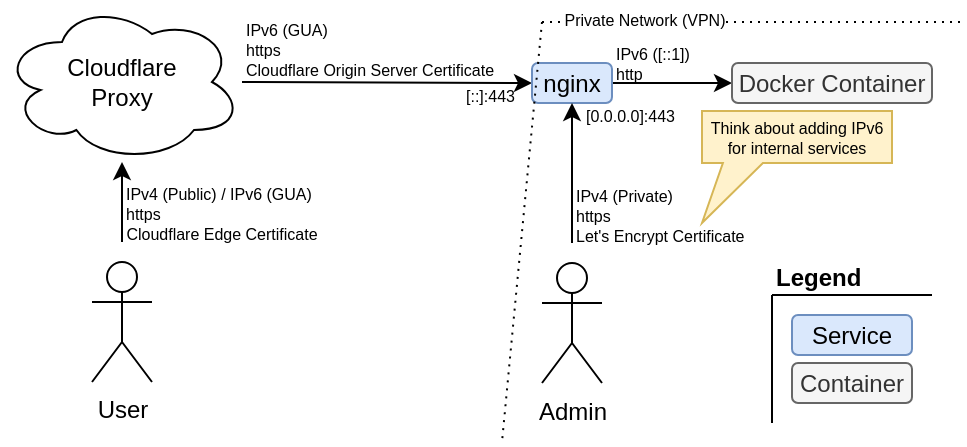 <mxfile version="17.4.2" type="device"><diagram id="eUxB8EkCr8-bxUSQbfwR" name="Page-1"><mxGraphModel dx="677" dy="416" grid="1" gridSize="10" guides="1" tooltips="1" connect="1" arrows="1" fold="1" page="1" pageScale="1" pageWidth="850" pageHeight="1100" math="0" shadow="0"><root><mxCell id="0"/><mxCell id="1" parent="0"/><mxCell id="pgXN5eZQ3YwnjoXOQLbK-1" value="Cloudflare&lt;br&gt;Proxy" style="ellipse;shape=cloud;whiteSpace=wrap;html=1;" parent="1" vertex="1"><mxGeometry x="160" y="40" width="120" height="80" as="geometry"/></mxCell><mxCell id="pgXN5eZQ3YwnjoXOQLbK-3" value="User" style="shape=umlActor;verticalLabelPosition=bottom;verticalAlign=top;html=1;outlineConnect=0;" parent="1" vertex="1"><mxGeometry x="205" y="170" width="30" height="60" as="geometry"/></mxCell><mxCell id="pgXN5eZQ3YwnjoXOQLbK-4" value="" style="endArrow=classic;html=1;rounded=0;" parent="1" edge="1"><mxGeometry width="50" height="50" relative="1" as="geometry"><mxPoint x="220" y="160" as="sourcePoint"/><mxPoint x="220" y="120" as="targetPoint"/></mxGeometry></mxCell><mxCell id="pgXN5eZQ3YwnjoXOQLbK-7" value="" style="endArrow=classic;html=1;rounded=0;entryX=0;entryY=0.5;entryDx=0;entryDy=0;" parent="1" edge="1" target="pgXN5eZQ3YwnjoXOQLbK-12"><mxGeometry x="-0.143" y="10" width="50" height="50" relative="1" as="geometry"><mxPoint x="280" y="80" as="sourcePoint"/><mxPoint x="420" y="80" as="targetPoint"/><mxPoint as="offset"/></mxGeometry></mxCell><mxCell id="pgXN5eZQ3YwnjoXOQLbK-8" value="&lt;font style=&quot;font-size: 8px&quot;&gt;&lt;br&gt;&lt;/font&gt;" style="text;html=1;strokeColor=none;fillColor=none;align=center;verticalAlign=middle;whiteSpace=wrap;rounded=0;dashed=1;" parent="1" vertex="1"><mxGeometry x="274" y="58" width="56" height="10" as="geometry"/></mxCell><mxCell id="pgXN5eZQ3YwnjoXOQLbK-9" value="&lt;font style=&quot;font-size: 8px&quot;&gt;IPv4 (Public) / IPv6 (GUA)&lt;/font&gt;" style="text;html=1;strokeColor=none;fillColor=none;align=left;verticalAlign=middle;whiteSpace=wrap;rounded=0;dashed=1;" parent="1" vertex="1"><mxGeometry x="220" y="130" width="100" height="10" as="geometry"/></mxCell><mxCell id="pgXN5eZQ3YwnjoXOQLbK-25" style="edgeStyle=orthogonalEdgeStyle;rounded=0;orthogonalLoop=1;jettySize=auto;html=1;exitX=1;exitY=0.5;exitDx=0;exitDy=0;entryX=0;entryY=0.5;entryDx=0;entryDy=0;fontSize=12;endArrow=classic;endFill=1;" parent="1" source="pgXN5eZQ3YwnjoXOQLbK-12" target="pgXN5eZQ3YwnjoXOQLbK-13" edge="1"><mxGeometry relative="1" as="geometry"><Array as="points"><mxPoint x="475" y="80.5"/></Array><mxPoint x="465" y="99.5" as="sourcePoint"/></mxGeometry></mxCell><mxCell id="pgXN5eZQ3YwnjoXOQLbK-12" value="&lt;font style=&quot;font-size: 12px&quot;&gt;nginx&lt;/font&gt;" style="rounded=1;whiteSpace=wrap;html=1;fontSize=10;fillColor=#dae8fc;strokeColor=#6c8ebf;" parent="1" vertex="1"><mxGeometry x="425" y="70.5" width="40" height="20" as="geometry"/></mxCell><mxCell id="pgXN5eZQ3YwnjoXOQLbK-13" value="&lt;font style=&quot;font-size: 12px&quot;&gt;Docker Container&lt;/font&gt;" style="rounded=1;whiteSpace=wrap;html=1;fontSize=10;fillColor=#f5f5f5;strokeColor=#666666;fontColor=#333333;" parent="1" vertex="1"><mxGeometry x="525" y="70.5" width="100" height="20" as="geometry"/></mxCell><mxCell id="pgXN5eZQ3YwnjoXOQLbK-14" value="&lt;font style=&quot;font-size: 8px&quot;&gt;[::]:443&lt;/font&gt;" style="text;html=1;strokeColor=none;fillColor=none;align=left;verticalAlign=middle;whiteSpace=wrap;rounded=0;dashed=1;" parent="1" vertex="1"><mxGeometry x="390" y="80.5" width="30" height="10" as="geometry"/></mxCell><mxCell id="pgXN5eZQ3YwnjoXOQLbK-16" value="&lt;font style=&quot;font-size: 12px&quot;&gt;Service&lt;/font&gt;" style="rounded=1;whiteSpace=wrap;html=1;fontSize=10;fillColor=#dae8fc;strokeColor=#6c8ebf;" parent="1" vertex="1"><mxGeometry x="555" y="196.5" width="60" height="20" as="geometry"/></mxCell><mxCell id="pgXN5eZQ3YwnjoXOQLbK-17" value="&lt;font style=&quot;font-size: 12px&quot;&gt;Container&lt;/font&gt;" style="rounded=1;whiteSpace=wrap;html=1;fontSize=10;fillColor=#f5f5f5;strokeColor=#666666;fontColor=#333333;" parent="1" vertex="1"><mxGeometry x="555" y="220.5" width="60" height="20" as="geometry"/></mxCell><mxCell id="pgXN5eZQ3YwnjoXOQLbK-19" value="&lt;b&gt;&lt;font style=&quot;font-size: 12px&quot;&gt;Legend&lt;/font&gt;&lt;/b&gt;" style="text;html=1;strokeColor=none;fillColor=none;align=left;verticalAlign=middle;whiteSpace=wrap;rounded=0;fontSize=8;" parent="1" vertex="1"><mxGeometry x="545" y="170.5" width="80" height="15" as="geometry"/></mxCell><mxCell id="pgXN5eZQ3YwnjoXOQLbK-28" value="" style="endArrow=none;html=1;rounded=0;fontSize=12;" parent="1" edge="1"><mxGeometry width="50" height="50" relative="1" as="geometry"><mxPoint x="545" y="186.5" as="sourcePoint"/><mxPoint x="625" y="186.5" as="targetPoint"/></mxGeometry></mxCell><mxCell id="pgXN5eZQ3YwnjoXOQLbK-29" value="" style="endArrow=none;html=1;rounded=0;fontSize=12;" parent="1" edge="1"><mxGeometry width="50" height="50" relative="1" as="geometry"><mxPoint x="545" y="186.5" as="sourcePoint"/><mxPoint x="545" y="250.5" as="targetPoint"/></mxGeometry></mxCell><mxCell id="HRvwCTfMsDU81oR3ztES-4" value="" style="endArrow=classic;html=1;rounded=0;entryX=0.5;entryY=1;entryDx=0;entryDy=0;align=center;" edge="1" parent="1" target="pgXN5eZQ3YwnjoXOQLbK-12"><mxGeometry x="0.143" y="-60" width="50" height="50" relative="1" as="geometry"><mxPoint x="445" y="160.5" as="sourcePoint"/><mxPoint x="435" y="90.5" as="targetPoint"/><mxPoint as="offset"/></mxGeometry></mxCell><mxCell id="HRvwCTfMsDU81oR3ztES-5" value="Admin" style="shape=umlActor;verticalLabelPosition=bottom;verticalAlign=top;html=1;outlineConnect=0;" vertex="1" parent="1"><mxGeometry x="430" y="170.5" width="30" height="60" as="geometry"/></mxCell><mxCell id="HRvwCTfMsDU81oR3ztES-6" value="&lt;font style=&quot;font-size: 8px&quot;&gt;https&lt;/font&gt;" style="text;html=1;strokeColor=none;fillColor=none;align=left;verticalAlign=middle;whiteSpace=wrap;rounded=0;dashed=1;" vertex="1" parent="1"><mxGeometry x="220" y="140" width="60" height="10" as="geometry"/></mxCell><mxCell id="HRvwCTfMsDU81oR3ztES-8" value="&lt;font style=&quot;font-size: 8px&quot;&gt;Cloudflare Edge Certificate&lt;/font&gt;" style="text;html=1;strokeColor=none;fillColor=none;align=center;verticalAlign=middle;whiteSpace=wrap;rounded=0;dashed=1;" vertex="1" parent="1"><mxGeometry x="220" y="150" width="100" height="10" as="geometry"/></mxCell><mxCell id="HRvwCTfMsDU81oR3ztES-9" value="&lt;font style=&quot;font-size: 8px&quot;&gt;IPv4 (Private)&lt;/font&gt;" style="text;html=1;strokeColor=none;fillColor=none;align=left;verticalAlign=middle;whiteSpace=wrap;rounded=0;dashed=1;" vertex="1" parent="1"><mxGeometry x="445" y="130.5" width="60" height="10" as="geometry"/></mxCell><mxCell id="HRvwCTfMsDU81oR3ztES-10" value="&lt;font style=&quot;font-size: 8px&quot;&gt;https&lt;/font&gt;" style="text;html=1;strokeColor=none;fillColor=none;align=left;verticalAlign=middle;whiteSpace=wrap;rounded=0;dashed=1;" vertex="1" parent="1"><mxGeometry x="445" y="140.5" width="60" height="10" as="geometry"/></mxCell><mxCell id="HRvwCTfMsDU81oR3ztES-11" value="&lt;font style=&quot;font-size: 8px&quot;&gt;&lt;span style=&quot;background-color: rgb(255 , 255 , 255)&quot;&gt;Let's Encrypt&lt;/span&gt;&amp;nbsp;Certificate&lt;/font&gt;" style="text;html=1;strokeColor=none;fillColor=none;align=left;verticalAlign=middle;whiteSpace=wrap;rounded=0;dashed=1;" vertex="1" parent="1"><mxGeometry x="445" y="150.5" width="100" height="10" as="geometry"/></mxCell><mxCell id="HRvwCTfMsDU81oR3ztES-13" value="&lt;font style=&quot;font-size: 8px&quot;&gt;IPv6 (GUA)&lt;/font&gt;" style="text;html=1;strokeColor=none;fillColor=none;align=left;verticalAlign=middle;whiteSpace=wrap;rounded=0;dashed=1;" vertex="1" parent="1"><mxGeometry x="280" y="48" width="60" height="10" as="geometry"/></mxCell><mxCell id="HRvwCTfMsDU81oR3ztES-14" value="&lt;font style=&quot;font-size: 8px&quot;&gt;https&lt;/font&gt;" style="text;html=1;strokeColor=none;fillColor=none;align=left;verticalAlign=middle;whiteSpace=wrap;rounded=0;dashed=1;" vertex="1" parent="1"><mxGeometry x="280" y="58" width="60" height="10" as="geometry"/></mxCell><mxCell id="HRvwCTfMsDU81oR3ztES-15" value="&lt;span style=&quot;font-size: 8px ; background-color: rgb(255 , 255 , 255)&quot;&gt;Cloudflare Origin Server Certificate&lt;/span&gt;" style="text;html=1;strokeColor=none;fillColor=none;align=left;verticalAlign=middle;whiteSpace=wrap;rounded=0;dashed=1;" vertex="1" parent="1"><mxGeometry x="280" y="68" width="130" height="10" as="geometry"/></mxCell><mxCell id="HRvwCTfMsDU81oR3ztES-16" value="&lt;font style=&quot;font-size: 8px&quot;&gt;&lt;br&gt;&lt;/font&gt;" style="text;html=1;strokeColor=none;fillColor=none;align=center;verticalAlign=middle;whiteSpace=wrap;rounded=0;dashed=1;" vertex="1" parent="1"><mxGeometry x="459" y="69.5" width="56" height="10" as="geometry"/></mxCell><mxCell id="HRvwCTfMsDU81oR3ztES-17" value="&lt;font style=&quot;font-size: 8px&quot;&gt;IPv6 ([::1])&lt;/font&gt;" style="text;html=1;strokeColor=none;fillColor=none;align=left;verticalAlign=middle;whiteSpace=wrap;rounded=0;dashed=1;" vertex="1" parent="1"><mxGeometry x="465" y="59.5" width="60" height="10" as="geometry"/></mxCell><mxCell id="HRvwCTfMsDU81oR3ztES-18" value="&lt;font style=&quot;font-size: 8px&quot;&gt;http&lt;/font&gt;" style="text;html=1;strokeColor=none;fillColor=none;align=left;verticalAlign=middle;whiteSpace=wrap;rounded=0;dashed=1;" vertex="1" parent="1"><mxGeometry x="465" y="69.5" width="60" height="10" as="geometry"/></mxCell><mxCell id="HRvwCTfMsDU81oR3ztES-21" value="" style="endArrow=none;dashed=1;html=1;dashPattern=1 3;strokeWidth=1;rounded=0;fontSize=8;" edge="1" parent="1"><mxGeometry width="50" height="50" relative="1" as="geometry"><mxPoint x="430" y="50" as="sourcePoint"/><mxPoint x="410" y="260" as="targetPoint"/></mxGeometry></mxCell><mxCell id="HRvwCTfMsDU81oR3ztES-22" value="" style="endArrow=none;dashed=1;html=1;dashPattern=1 3;strokeWidth=1;rounded=0;fontSize=8;" edge="1" parent="1"><mxGeometry width="50" height="50" relative="1" as="geometry"><mxPoint x="430" y="50" as="sourcePoint"/><mxPoint x="640" y="50" as="targetPoint"/></mxGeometry></mxCell><mxCell id="HRvwCTfMsDU81oR3ztES-23" value="Private Network (VPN)" style="edgeLabel;html=1;align=center;verticalAlign=middle;resizable=0;points=[];fontSize=8;" vertex="1" connectable="0" parent="HRvwCTfMsDU81oR3ztES-22"><mxGeometry x="-0.513" y="1" relative="1" as="geometry"><mxPoint as="offset"/></mxGeometry></mxCell><mxCell id="HRvwCTfMsDU81oR3ztES-24" value="&lt;font style=&quot;font-size: 8px&quot;&gt;[0.0.0.0]:443&lt;/font&gt;" style="text;html=1;strokeColor=none;fillColor=none;align=left;verticalAlign=middle;whiteSpace=wrap;rounded=0;dashed=1;" vertex="1" parent="1"><mxGeometry x="450" y="90.5" width="30" height="10" as="geometry"/></mxCell><mxCell id="HRvwCTfMsDU81oR3ztES-26" value="Think about adding IPv6 for internal services" style="shape=callout;whiteSpace=wrap;html=1;perimeter=calloutPerimeter;fontSize=8;fillColor=#fff2cc;position2=0;size=30;position=0.11;strokeColor=#d6b656;" vertex="1" parent="1"><mxGeometry x="510" y="94.5" width="95" height="56" as="geometry"/></mxCell></root></mxGraphModel></diagram></mxfile>